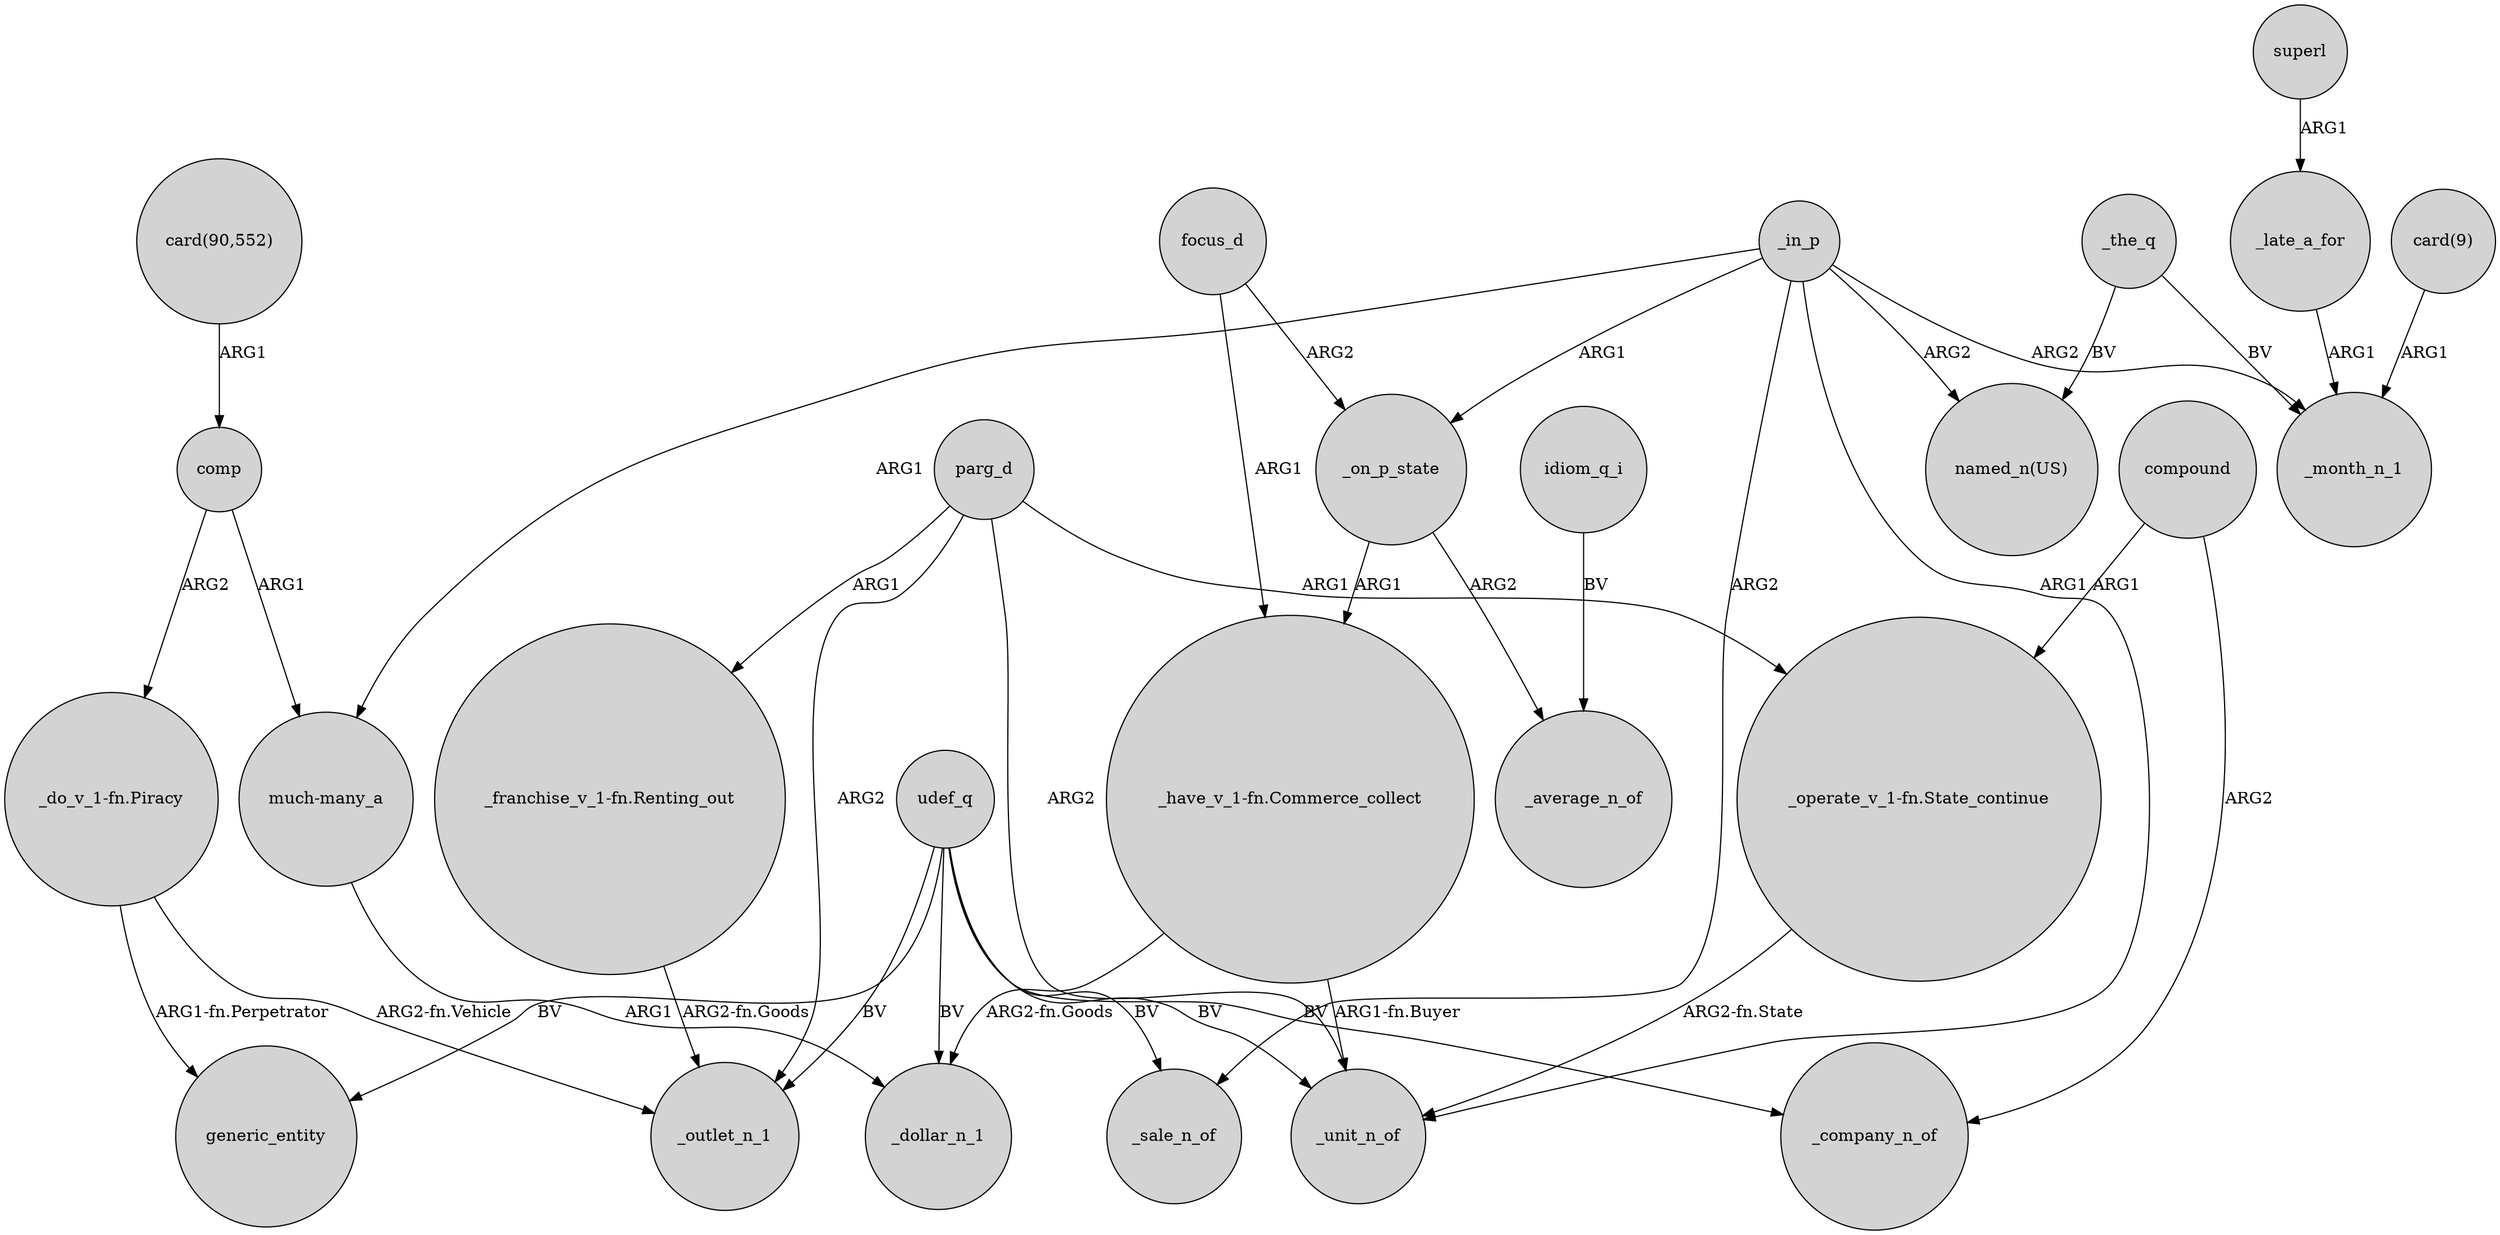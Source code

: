 digraph {
	node [shape=circle style=filled]
	"much-many_a" -> _dollar_n_1 [label=ARG1]
	"_franchise_v_1-fn.Renting_out" -> _outlet_n_1 [label="ARG2-fn.Goods"]
	"_operate_v_1-fn.State_continue" -> _unit_n_of [label="ARG2-fn.State"]
	_in_p -> "named_n(US)" [label=ARG2]
	udef_q -> _unit_n_of [label=BV]
	_the_q -> "named_n(US)" [label=BV]
	parg_d -> _unit_n_of [label=ARG2]
	_the_q -> _month_n_1 [label=BV]
	_in_p -> _sale_n_of [label=ARG2]
	udef_q -> _outlet_n_1 [label=BV]
	_in_p -> "much-many_a" [label=ARG1]
	superl -> _late_a_for [label=ARG1]
	parg_d -> "_franchise_v_1-fn.Renting_out" [label=ARG1]
	_late_a_for -> _month_n_1 [label=ARG1]
	udef_q -> _sale_n_of [label=BV]
	focus_d -> _on_p_state [label=ARG2]
	compound -> _company_n_of [label=ARG2]
	udef_q -> generic_entity [label=BV]
	"_do_v_1-fn.Piracy" -> generic_entity [label="ARG1-fn.Perpetrator"]
	_in_p -> _unit_n_of [label=ARG1]
	comp -> "much-many_a" [label=ARG1]
	compound -> "_operate_v_1-fn.State_continue" [label=ARG1]
	idiom_q_i -> _average_n_of [label=BV]
	parg_d -> "_operate_v_1-fn.State_continue" [label=ARG1]
	parg_d -> _outlet_n_1 [label=ARG2]
	_in_p -> _on_p_state [label=ARG1]
	_in_p -> _month_n_1 [label=ARG2]
	udef_q -> _company_n_of [label=BV]
	udef_q -> _dollar_n_1 [label=BV]
	focus_d -> "_have_v_1-fn.Commerce_collect" [label=ARG1]
	_on_p_state -> "_have_v_1-fn.Commerce_collect" [label=ARG1]
	"_have_v_1-fn.Commerce_collect" -> _dollar_n_1 [label="ARG2-fn.Goods"]
	"card(90,552)" -> comp [label=ARG1]
	_on_p_state -> _average_n_of [label=ARG2]
	comp -> "_do_v_1-fn.Piracy" [label=ARG2]
	"card(9)" -> _month_n_1 [label=ARG1]
	"_have_v_1-fn.Commerce_collect" -> _unit_n_of [label="ARG1-fn.Buyer"]
	"_do_v_1-fn.Piracy" -> _outlet_n_1 [label="ARG2-fn.Vehicle"]
}
